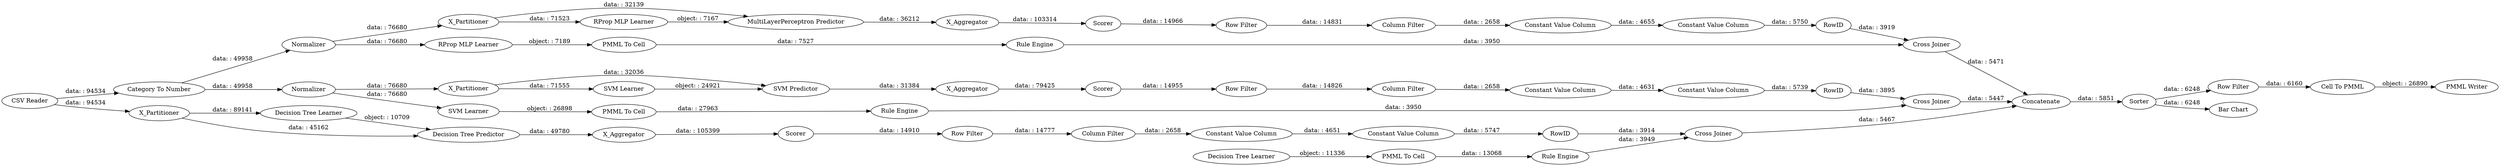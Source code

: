 digraph {
	"-8341935986414673735_290" [label="Constant Value Column"]
	"4572118162319590395_53" [label="Row Filter"]
	"-5861303648284660027_2" [label=X_Partitioner]
	"-6610421593092080261_7" [label=X_Aggregator]
	"3969256744134247494_290" [label="Constant Value Column"]
	"6688098864387394953_33" [label="Decision Tree Learner"]
	"-6610421593092080261_39" [label=Normalizer]
	"4572118162319590395_58" [label="Category To Number"]
	"4572118162319590395_59" [label="Bar Chart"]
	"7934021212937655073_31" [label="Decision Tree Learner"]
	"-8341935986414673735_9" [label="Row Filter"]
	"-5861303648284660027_32" [label="SVM Predictor"]
	"-6308283425987910232_293" [label=RowID]
	"4981115166772664160_34" [label="PMML To Cell"]
	"-6610421593092080261_2" [label=X_Partitioner]
	"4572118162319590395_1" [label="CSV Reader"]
	"7934021212937655073_2" [label=X_Partitioner]
	"-8341935986414673735_293" [label=RowID]
	"-6610421593092080261_32" [label="MultiLayerPerceptron Predictor"]
	"3969256744134247494_293" [label=RowID]
	"7934021212937655073_32" [label="Decision Tree Predictor"]
	"-6610421593092080261_40" [label=Scorer]
	"-6308283425987910232_9" [label="Row Filter"]
	"-6308283425987910232_290" [label="Constant Value Column"]
	"-5861303648284660027_31" [label="SVM Learner"]
	"3969256744134247494_292" [label="Constant Value Column"]
	"-5861303648284660027_39" [label="Cross Joiner"]
	"7934021212937655073_39" [label=Scorer]
	"-6308283425987910232_292" [label="Constant Value Column"]
	"4981115166772664160_35" [label="Rule Engine"]
	"-6610421593092080261_31" [label="RProp MLP Learner"]
	"-5861303648284660027_7" [label=X_Aggregator]
	"-6610421593092080261_38" [label="Cross Joiner"]
	"4572118162319590395_60" [label=Concatenate]
	"4572118162319590395_54" [label="Cell To PMML"]
	"8255871420970701071_35" [label="RProp MLP Learner"]
	"4572118162319590395_62" [label="PMML Writer"]
	"7934021212937655073_38" [label="Cross Joiner"]
	"3969256744134247494_294" [label="Column Filter"]
	"-5861303648284660027_41" [label=Scorer]
	"4572118162319590395_52" [label=Sorter]
	"3969256744134247494_9" [label="Row Filter"]
	"7934021212937655073_7" [label=X_Aggregator]
	"-6308283425987910232_294" [label="Column Filter"]
	"6688098864387394953_28" [label="PMML To Cell"]
	"6688098864387394953_34" [label="Rule Engine"]
	"8255871420970701071_22" [label="PMML To Cell"]
	"-8341935986414673735_294" [label="Column Filter"]
	"4981115166772664160_33" [label="SVM Learner"]
	"-8341935986414673735_292" [label="Constant Value Column"]
	"8255871420970701071_34" [label="Rule Engine"]
	"-5861303648284660027_40" [label=Normalizer]
	"-8341935986414673735_294" -> "-8341935986414673735_290" [label="data: : 2658"]
	"-5861303648284660027_2" -> "-5861303648284660027_31" [label="data: : 71555"]
	"7934021212937655073_32" -> "7934021212937655073_7" [label="data: : 49780"]
	"4572118162319590395_58" -> "-6610421593092080261_39" [label="data: : 49958"]
	"8255871420970701071_35" -> "8255871420970701071_22" [label="object: : 7189"]
	"7934021212937655073_2" -> "7934021212937655073_32" [label="data: : 45162"]
	"8255871420970701071_22" -> "8255871420970701071_34" [label="data: : 7527"]
	"-6308283425987910232_293" -> "-5861303648284660027_39" [label="data: : 3895"]
	"4572118162319590395_58" -> "-5861303648284660027_40" [label="data: : 49958"]
	"7934021212937655073_31" -> "7934021212937655073_32" [label="object: : 10709"]
	"4572118162319590395_1" -> "7934021212937655073_2" [label="data: : 94534"]
	"3969256744134247494_293" -> "7934021212937655073_38" [label="data: : 3914"]
	"7934021212937655073_38" -> "4572118162319590395_60" [label="data: : 5467"]
	"-6308283425987910232_290" -> "-6308283425987910232_292" [label="data: : 4631"]
	"-6610421593092080261_39" -> "8255871420970701071_35" [label="data: : 76680"]
	"-5861303648284660027_40" -> "-5861303648284660027_2" [label="data: : 76680"]
	"4572118162319590395_60" -> "4572118162319590395_52" [label="data: : 5851"]
	"-6308283425987910232_292" -> "-6308283425987910232_293" [label="data: : 5739"]
	"7934021212937655073_7" -> "7934021212937655073_39" [label="data: : 105399"]
	"-6610421593092080261_40" -> "-8341935986414673735_9" [label="data: : 14966"]
	"-6610421593092080261_32" -> "-6610421593092080261_7" [label="data: : 36212"]
	"4981115166772664160_33" -> "4981115166772664160_34" [label="object: : 26898"]
	"-6610421593092080261_2" -> "-6610421593092080261_32" [label="data: : 32139"]
	"4572118162319590395_52" -> "4572118162319590395_53" [label="data: : 6248"]
	"4572118162319590395_52" -> "4572118162319590395_59" [label="data: : 6248"]
	"-5861303648284660027_39" -> "4572118162319590395_60" [label="data: : 5447"]
	"3969256744134247494_294" -> "3969256744134247494_290" [label="data: : 2658"]
	"-8341935986414673735_292" -> "-8341935986414673735_293" [label="data: : 5750"]
	"7934021212937655073_2" -> "7934021212937655073_31" [label="data: : 89141"]
	"6688098864387394953_34" -> "7934021212937655073_38" [label="data: : 3949"]
	"8255871420970701071_34" -> "-6610421593092080261_38" [label="data: : 3950"]
	"4572118162319590395_1" -> "4572118162319590395_58" [label="data: : 94534"]
	"3969256744134247494_9" -> "3969256744134247494_294" [label="data: : 14777"]
	"-8341935986414673735_9" -> "-8341935986414673735_294" [label="data: : 14831"]
	"7934021212937655073_39" -> "3969256744134247494_9" [label="data: : 14910"]
	"-5861303648284660027_40" -> "4981115166772664160_33" [label="data: : 76680"]
	"-5861303648284660027_41" -> "-6308283425987910232_9" [label="data: : 14955"]
	"-8341935986414673735_290" -> "-8341935986414673735_292" [label="data: : 4655"]
	"-5861303648284660027_2" -> "-5861303648284660027_32" [label="data: : 32036"]
	"-5861303648284660027_32" -> "-5861303648284660027_7" [label="data: : 31384"]
	"-8341935986414673735_293" -> "-6610421593092080261_38" [label="data: : 3919"]
	"-6610421593092080261_2" -> "-6610421593092080261_31" [label="data: : 71523"]
	"6688098864387394953_28" -> "6688098864387394953_34" [label="data: : 13068"]
	"-6308283425987910232_9" -> "-6308283425987910232_294" [label="data: : 14826"]
	"3969256744134247494_290" -> "3969256744134247494_292" [label="data: : 4651"]
	"-5861303648284660027_31" -> "-5861303648284660027_32" [label="object: : 24921"]
	"4981115166772664160_34" -> "4981115166772664160_35" [label="data: : 27963"]
	"-6308283425987910232_294" -> "-6308283425987910232_290" [label="data: : 2658"]
	"3969256744134247494_292" -> "3969256744134247494_293" [label="data: : 5747"]
	"-6610421593092080261_7" -> "-6610421593092080261_40" [label="data: : 103314"]
	"4572118162319590395_54" -> "4572118162319590395_62" [label="object: : 26890"]
	"4981115166772664160_35" -> "-5861303648284660027_39" [label="data: : 3950"]
	"-6610421593092080261_38" -> "4572118162319590395_60" [label="data: : 5471"]
	"-6610421593092080261_31" -> "-6610421593092080261_32" [label="object: : 7167"]
	"-5861303648284660027_7" -> "-5861303648284660027_41" [label="data: : 79425"]
	"4572118162319590395_53" -> "4572118162319590395_54" [label="data: : 6160"]
	"-6610421593092080261_39" -> "-6610421593092080261_2" [label="data: : 76680"]
	"6688098864387394953_33" -> "6688098864387394953_28" [label="object: : 11336"]
	rankdir=LR
}
